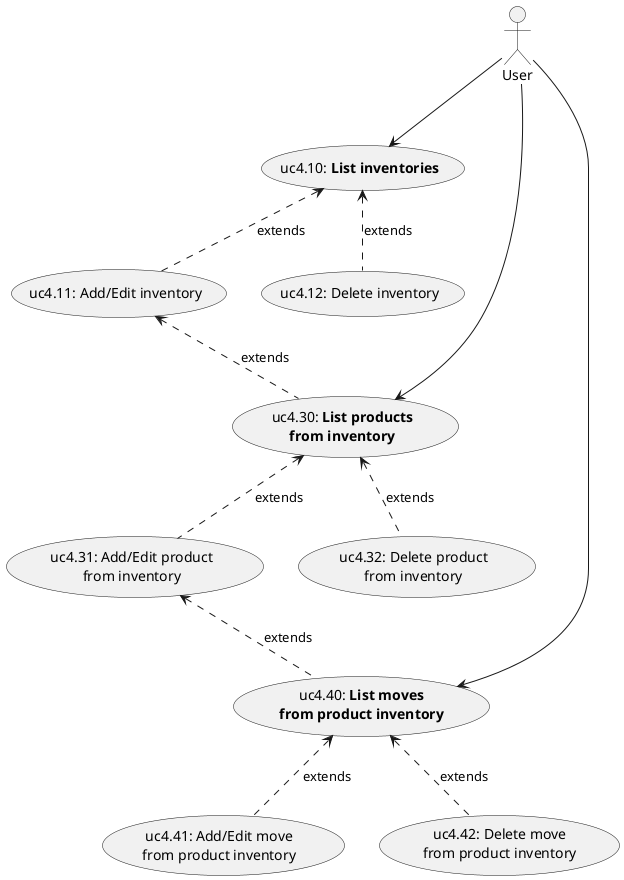 
@startuml uc4_inventory.png

   ' Manage inventories
   ' ------------------

   'left to right direction
   actor "User" as User


   ' Inventories
   (uc4.10: <b>List inventories</b>)   as (uc4.10)
   (uc4.11: Add/Edit inventory) as (uc4.11)
   (uc4.12: Delete inventory)   as (uc4.12)
   (uc4.10) <.. (uc4.11) : extends
   (uc4.10) <.. (uc4.12) : extends

   ' Inventory Products
   (uc4.30: <b>List products</b>\n<b>from inventory</b>)    as (uc4.30)
   (uc4.31: Add/Edit product\nfrom inventory) as (uc4.31)
   (uc4.32: Delete product\nfrom inventory)   as (uc4.32)
   (uc4.30) <.. (uc4.31) : extends
   (uc4.30) <.. (uc4.32) : extends

   ' Moves
   (uc4.40: <b>List moves</b>\n<b>from product inventory</b>)     as (uc4.40)
   (uc4.41: Add/Edit move\nfrom product inventory)  as (uc4.41)
   (uc4.42: Delete move\nfrom product inventory) as (uc4.42)
   (uc4.40) <.. (uc4.41) : extends
   (uc4.40) <.. (uc4.42) : extends

   ' Associations
   ' ------------

   User --> (uc4.10)
   User --> (uc4.30)
   User --> (uc4.40)

   (uc4.11) <.. (uc4.30) : extends
   (uc4.31) <.. (uc4.40) : extends
   

@enduml
